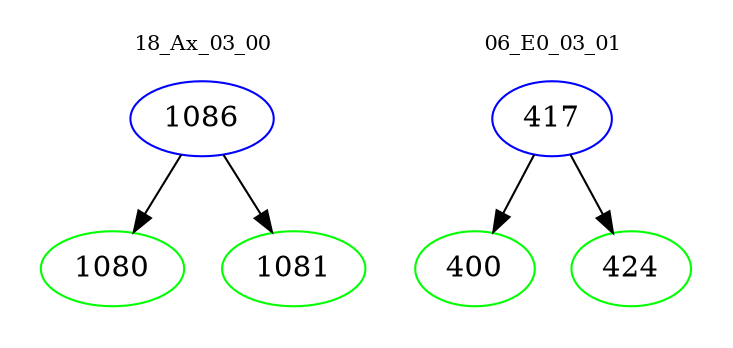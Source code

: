 digraph{
subgraph cluster_0 {
color = white
label = "18_Ax_03_00";
fontsize=10;
T0_1086 [label="1086", color="blue"]
T0_1086 -> T0_1080 [color="black"]
T0_1080 [label="1080", color="green"]
T0_1086 -> T0_1081 [color="black"]
T0_1081 [label="1081", color="green"]
}
subgraph cluster_1 {
color = white
label = "06_E0_03_01";
fontsize=10;
T1_417 [label="417", color="blue"]
T1_417 -> T1_400 [color="black"]
T1_400 [label="400", color="green"]
T1_417 -> T1_424 [color="black"]
T1_424 [label="424", color="green"]
}
}
